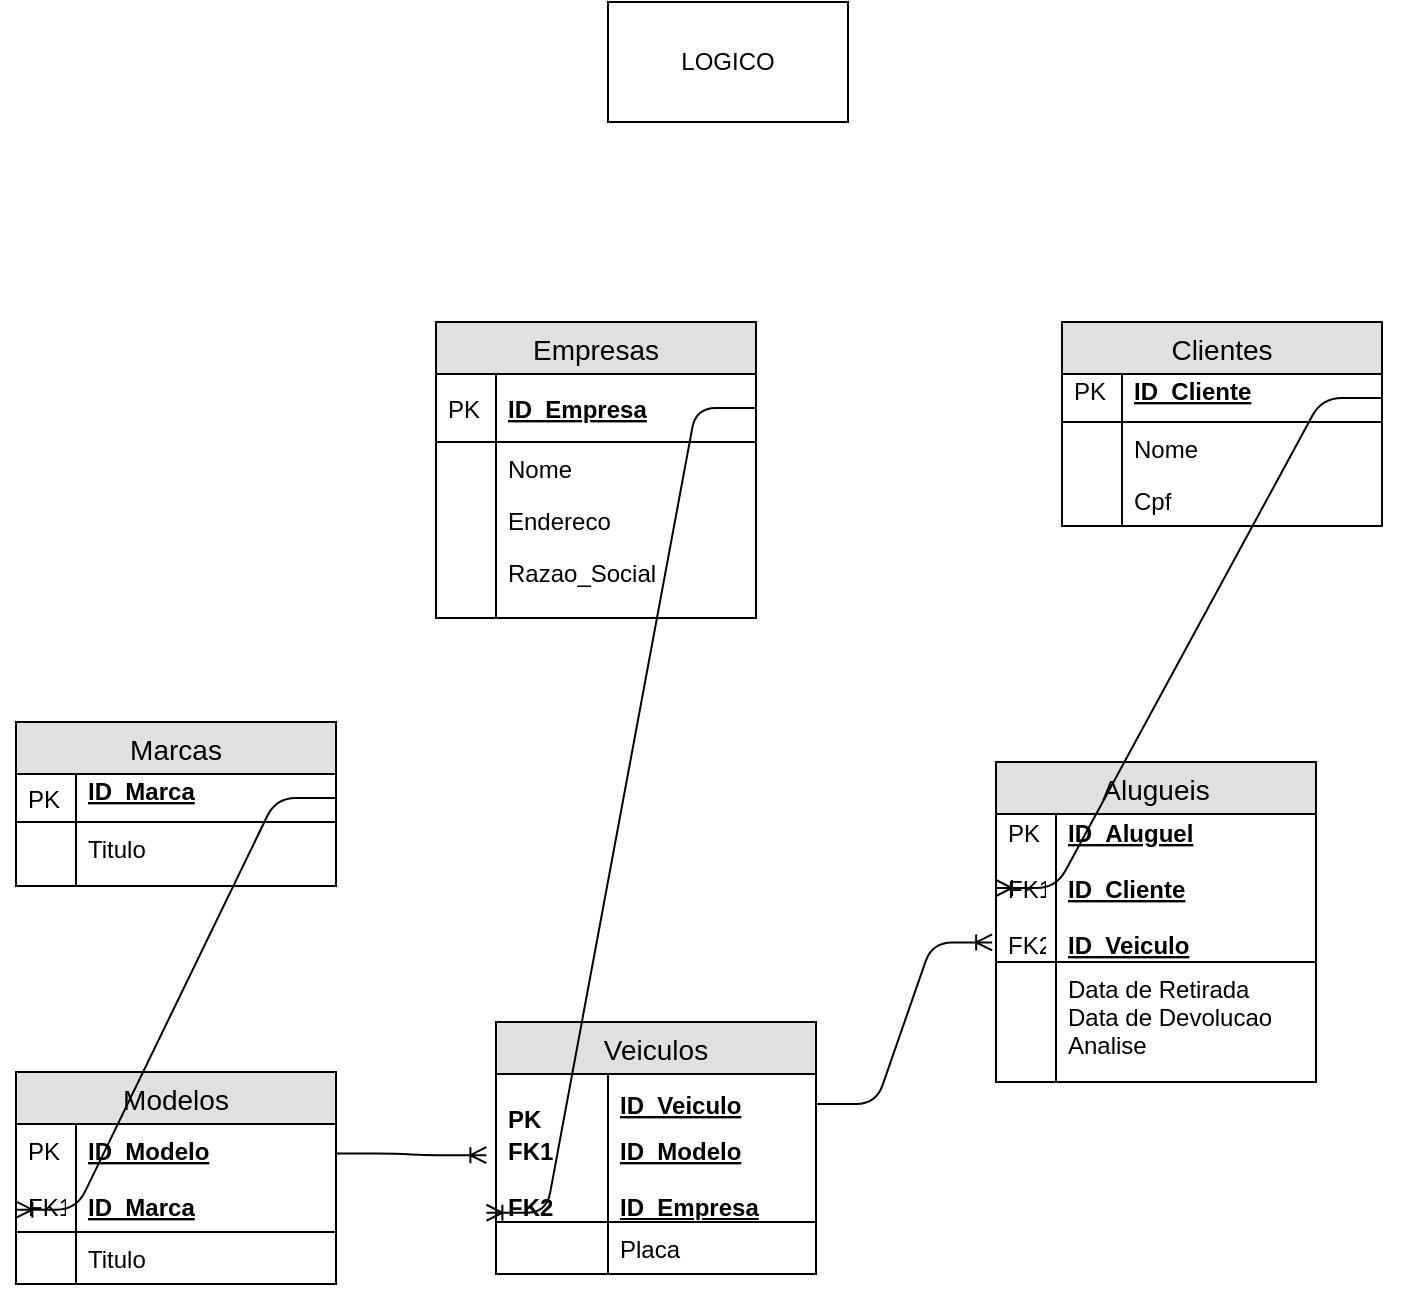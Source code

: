 <mxfile version="12.5.8" type="device"><diagram id="L_HvRyr4DDtqx0F4_CVl" name="Page-1"><mxGraphModel dx="1038" dy="548" grid="1" gridSize="10" guides="1" tooltips="1" connect="1" arrows="1" fold="1" page="1" pageScale="1" pageWidth="827" pageHeight="1169" math="0" shadow="0"><root><mxCell id="0"/><mxCell id="1" parent="0"/><mxCell id="-b01DjXcUjtWEbHGXnao-1" value="Empresas" style="swimlane;fontStyle=0;childLayout=stackLayout;horizontal=1;startSize=26;fillColor=#e0e0e0;horizontalStack=0;resizeParent=1;resizeParentMax=0;resizeLast=0;collapsible=1;marginBottom=0;swimlaneFillColor=#ffffff;align=center;fontSize=14;" parent="1" vertex="1"><mxGeometry x="267" y="200" width="160" height="148" as="geometry"/></mxCell><mxCell id="-b01DjXcUjtWEbHGXnao-2" value="ID_Empresa" style="shape=partialRectangle;top=0;left=0;right=0;bottom=1;align=left;verticalAlign=middle;fillColor=none;spacingLeft=34;spacingRight=4;overflow=hidden;rotatable=0;points=[[0,0.5],[1,0.5]];portConstraint=eastwest;dropTarget=0;fontStyle=5;fontSize=12;" parent="-b01DjXcUjtWEbHGXnao-1" vertex="1"><mxGeometry y="26" width="160" height="34" as="geometry"/></mxCell><mxCell id="-b01DjXcUjtWEbHGXnao-3" value="PK" style="shape=partialRectangle;top=0;left=0;bottom=0;fillColor=none;align=left;verticalAlign=middle;spacingLeft=4;spacingRight=4;overflow=hidden;rotatable=0;points=[];portConstraint=eastwest;part=1;fontSize=12;" parent="-b01DjXcUjtWEbHGXnao-2" vertex="1" connectable="0"><mxGeometry width="30" height="34" as="geometry"/></mxCell><mxCell id="-b01DjXcUjtWEbHGXnao-4" value="Nome" style="shape=partialRectangle;top=0;left=0;right=0;bottom=0;align=left;verticalAlign=top;fillColor=none;spacingLeft=34;spacingRight=4;overflow=hidden;rotatable=0;points=[[0,0.5],[1,0.5]];portConstraint=eastwest;dropTarget=0;fontSize=12;" parent="-b01DjXcUjtWEbHGXnao-1" vertex="1"><mxGeometry y="60" width="160" height="26" as="geometry"/></mxCell><mxCell id="-b01DjXcUjtWEbHGXnao-5" value="" style="shape=partialRectangle;top=0;left=0;bottom=0;fillColor=none;align=left;verticalAlign=top;spacingLeft=4;spacingRight=4;overflow=hidden;rotatable=0;points=[];portConstraint=eastwest;part=1;fontSize=12;" parent="-b01DjXcUjtWEbHGXnao-4" vertex="1" connectable="0"><mxGeometry width="30" height="26" as="geometry"/></mxCell><mxCell id="-b01DjXcUjtWEbHGXnao-6" value="Endereco" style="shape=partialRectangle;top=0;left=0;right=0;bottom=0;align=left;verticalAlign=top;fillColor=none;spacingLeft=34;spacingRight=4;overflow=hidden;rotatable=0;points=[[0,0.5],[1,0.5]];portConstraint=eastwest;dropTarget=0;fontSize=12;" parent="-b01DjXcUjtWEbHGXnao-1" vertex="1"><mxGeometry y="86" width="160" height="26" as="geometry"/></mxCell><mxCell id="-b01DjXcUjtWEbHGXnao-7" value="" style="shape=partialRectangle;top=0;left=0;bottom=0;fillColor=none;align=left;verticalAlign=top;spacingLeft=4;spacingRight=4;overflow=hidden;rotatable=0;points=[];portConstraint=eastwest;part=1;fontSize=12;" parent="-b01DjXcUjtWEbHGXnao-6" vertex="1" connectable="0"><mxGeometry width="30" height="26" as="geometry"/></mxCell><mxCell id="-b01DjXcUjtWEbHGXnao-8" value="Razao_Social" style="shape=partialRectangle;top=0;left=0;right=0;bottom=0;align=left;verticalAlign=top;fillColor=none;spacingLeft=34;spacingRight=4;overflow=hidden;rotatable=0;points=[[0,0.5],[1,0.5]];portConstraint=eastwest;dropTarget=0;fontSize=12;" parent="-b01DjXcUjtWEbHGXnao-1" vertex="1"><mxGeometry y="112" width="160" height="26" as="geometry"/></mxCell><mxCell id="-b01DjXcUjtWEbHGXnao-9" value="" style="shape=partialRectangle;top=0;left=0;bottom=0;fillColor=none;align=left;verticalAlign=top;spacingLeft=4;spacingRight=4;overflow=hidden;rotatable=0;points=[];portConstraint=eastwest;part=1;fontSize=12;" parent="-b01DjXcUjtWEbHGXnao-8" vertex="1" connectable="0"><mxGeometry width="30" height="26" as="geometry"/></mxCell><mxCell id="-b01DjXcUjtWEbHGXnao-10" value="" style="shape=partialRectangle;top=0;left=0;right=0;bottom=0;align=left;verticalAlign=top;fillColor=none;spacingLeft=34;spacingRight=4;overflow=hidden;rotatable=0;points=[[0,0.5],[1,0.5]];portConstraint=eastwest;dropTarget=0;fontSize=12;" parent="-b01DjXcUjtWEbHGXnao-1" vertex="1"><mxGeometry y="138" width="160" height="10" as="geometry"/></mxCell><mxCell id="-b01DjXcUjtWEbHGXnao-11" value="" style="shape=partialRectangle;top=0;left=0;bottom=0;fillColor=none;align=left;verticalAlign=top;spacingLeft=4;spacingRight=4;overflow=hidden;rotatable=0;points=[];portConstraint=eastwest;part=1;fontSize=12;" parent="-b01DjXcUjtWEbHGXnao-10" vertex="1" connectable="0"><mxGeometry width="30" height="10" as="geometry"/></mxCell><mxCell id="-b01DjXcUjtWEbHGXnao-23" value="Clientes" style="swimlane;fontStyle=0;childLayout=stackLayout;horizontal=1;startSize=26;fillColor=#e0e0e0;horizontalStack=0;resizeParent=1;resizeParentMax=0;resizeLast=0;collapsible=1;marginBottom=0;swimlaneFillColor=#ffffff;align=center;fontSize=14;" parent="1" vertex="1"><mxGeometry x="580" y="200" width="160" height="102" as="geometry"/></mxCell><mxCell id="-b01DjXcUjtWEbHGXnao-24" value="ID_Cliente&#10;&#10;ID_Aluguel" style="shape=partialRectangle;top=0;left=0;right=0;bottom=1;align=left;verticalAlign=middle;fillColor=none;spacingLeft=34;spacingRight=4;overflow=hidden;rotatable=0;points=[[0,0.5],[1,0.5]];portConstraint=eastwest;dropTarget=0;fontStyle=5;fontSize=12;" parent="-b01DjXcUjtWEbHGXnao-23" vertex="1"><mxGeometry y="26" width="160" height="24" as="geometry"/></mxCell><mxCell id="-b01DjXcUjtWEbHGXnao-25" value="PK&#10;&#10;FK1" style="shape=partialRectangle;top=0;left=0;bottom=0;fillColor=none;align=left;verticalAlign=middle;spacingLeft=4;spacingRight=4;overflow=hidden;rotatable=0;points=[];portConstraint=eastwest;part=1;fontSize=12;" parent="-b01DjXcUjtWEbHGXnao-24" vertex="1" connectable="0"><mxGeometry width="30" height="24" as="geometry"/></mxCell><mxCell id="-b01DjXcUjtWEbHGXnao-26" value="Nome" style="shape=partialRectangle;top=0;left=0;right=0;bottom=0;align=left;verticalAlign=top;fillColor=none;spacingLeft=34;spacingRight=4;overflow=hidden;rotatable=0;points=[[0,0.5],[1,0.5]];portConstraint=eastwest;dropTarget=0;fontSize=12;" parent="-b01DjXcUjtWEbHGXnao-23" vertex="1"><mxGeometry y="50" width="160" height="26" as="geometry"/></mxCell><mxCell id="-b01DjXcUjtWEbHGXnao-27" value="" style="shape=partialRectangle;top=0;left=0;bottom=0;fillColor=none;align=left;verticalAlign=top;spacingLeft=4;spacingRight=4;overflow=hidden;rotatable=0;points=[];portConstraint=eastwest;part=1;fontSize=12;" parent="-b01DjXcUjtWEbHGXnao-26" vertex="1" connectable="0"><mxGeometry width="30" height="26" as="geometry"/></mxCell><mxCell id="-b01DjXcUjtWEbHGXnao-28" value="Cpf" style="shape=partialRectangle;top=0;left=0;right=0;bottom=0;align=left;verticalAlign=top;fillColor=none;spacingLeft=34;spacingRight=4;overflow=hidden;rotatable=0;points=[[0,0.5],[1,0.5]];portConstraint=eastwest;dropTarget=0;fontSize=12;" parent="-b01DjXcUjtWEbHGXnao-23" vertex="1"><mxGeometry y="76" width="160" height="26" as="geometry"/></mxCell><mxCell id="-b01DjXcUjtWEbHGXnao-29" value="" style="shape=partialRectangle;top=0;left=0;bottom=0;fillColor=none;align=left;verticalAlign=top;spacingLeft=4;spacingRight=4;overflow=hidden;rotatable=0;points=[];portConstraint=eastwest;part=1;fontSize=12;" parent="-b01DjXcUjtWEbHGXnao-28" vertex="1" connectable="0"><mxGeometry width="30" height="26" as="geometry"/></mxCell><mxCell id="-b01DjXcUjtWEbHGXnao-34" value="Marcas" style="swimlane;fontStyle=0;childLayout=stackLayout;horizontal=1;startSize=26;fillColor=#e0e0e0;horizontalStack=0;resizeParent=1;resizeParentMax=0;resizeLast=0;collapsible=1;marginBottom=0;swimlaneFillColor=#ffffff;align=center;fontSize=14;" parent="1" vertex="1"><mxGeometry x="57" y="400" width="160" height="82" as="geometry"/></mxCell><mxCell id="-b01DjXcUjtWEbHGXnao-35" value="ID_Marca&#10;&#10;ID_Modelo" style="shape=partialRectangle;top=0;left=0;right=0;bottom=1;align=left;verticalAlign=middle;fillColor=none;spacingLeft=34;spacingRight=4;overflow=hidden;rotatable=0;points=[[0,0.5],[1,0.5]];portConstraint=eastwest;dropTarget=0;fontStyle=5;fontSize=12;" parent="-b01DjXcUjtWEbHGXnao-34" vertex="1"><mxGeometry y="26" width="160" height="24" as="geometry"/></mxCell><mxCell id="-b01DjXcUjtWEbHGXnao-36" value="PK" style="shape=partialRectangle;top=0;left=0;bottom=0;fillColor=none;align=left;verticalAlign=middle;spacingLeft=4;spacingRight=4;overflow=hidden;rotatable=0;points=[];portConstraint=eastwest;part=1;fontSize=12;" parent="-b01DjXcUjtWEbHGXnao-35" vertex="1" connectable="0"><mxGeometry width="30" height="24" as="geometry"/></mxCell><mxCell id="-b01DjXcUjtWEbHGXnao-37" value="Titulo" style="shape=partialRectangle;top=0;left=0;right=0;bottom=0;align=left;verticalAlign=top;fillColor=none;spacingLeft=34;spacingRight=4;overflow=hidden;rotatable=0;points=[[0,0.5],[1,0.5]];portConstraint=eastwest;dropTarget=0;fontSize=12;" parent="-b01DjXcUjtWEbHGXnao-34" vertex="1"><mxGeometry y="50" width="160" height="26" as="geometry"/></mxCell><mxCell id="-b01DjXcUjtWEbHGXnao-38" value="" style="shape=partialRectangle;top=0;left=0;bottom=0;fillColor=none;align=left;verticalAlign=top;spacingLeft=4;spacingRight=4;overflow=hidden;rotatable=0;points=[];portConstraint=eastwest;part=1;fontSize=12;" parent="-b01DjXcUjtWEbHGXnao-37" vertex="1" connectable="0"><mxGeometry width="30" height="26" as="geometry"/></mxCell><mxCell id="-b01DjXcUjtWEbHGXnao-43" value="" style="shape=partialRectangle;top=0;left=0;right=0;bottom=0;align=left;verticalAlign=top;fillColor=none;spacingLeft=34;spacingRight=4;overflow=hidden;rotatable=0;points=[[0,0.5],[1,0.5]];portConstraint=eastwest;dropTarget=0;fontSize=12;" parent="-b01DjXcUjtWEbHGXnao-34" vertex="1"><mxGeometry y="76" width="160" height="6" as="geometry"/></mxCell><mxCell id="-b01DjXcUjtWEbHGXnao-44" value="" style="shape=partialRectangle;top=0;left=0;bottom=0;fillColor=none;align=left;verticalAlign=top;spacingLeft=4;spacingRight=4;overflow=hidden;rotatable=0;points=[];portConstraint=eastwest;part=1;fontSize=12;" parent="-b01DjXcUjtWEbHGXnao-43" vertex="1" connectable="0"><mxGeometry width="30" height="6" as="geometry"/></mxCell><mxCell id="-b01DjXcUjtWEbHGXnao-45" value="Modelos" style="swimlane;fontStyle=0;childLayout=stackLayout;horizontal=1;startSize=26;fillColor=#e0e0e0;horizontalStack=0;resizeParent=1;resizeParentMax=0;resizeLast=0;collapsible=1;marginBottom=0;swimlaneFillColor=#ffffff;align=center;fontSize=14;" parent="1" vertex="1"><mxGeometry x="57" y="575" width="160" height="106" as="geometry"/></mxCell><mxCell id="-b01DjXcUjtWEbHGXnao-46" value="ID_Modelo&#10;&#10;ID_Marca" style="shape=partialRectangle;top=0;left=0;right=0;bottom=1;align=left;verticalAlign=middle;fillColor=none;spacingLeft=34;spacingRight=4;overflow=hidden;rotatable=0;points=[[0,0.5],[1,0.5]];portConstraint=eastwest;dropTarget=0;fontStyle=5;fontSize=12;" parent="-b01DjXcUjtWEbHGXnao-45" vertex="1"><mxGeometry y="26" width="160" height="54" as="geometry"/></mxCell><mxCell id="-b01DjXcUjtWEbHGXnao-47" value="PK&#10;&#10;FK1" style="shape=partialRectangle;top=0;left=0;bottom=0;fillColor=none;align=left;verticalAlign=middle;spacingLeft=4;spacingRight=4;overflow=hidden;rotatable=0;points=[];portConstraint=eastwest;part=1;fontSize=12;" parent="-b01DjXcUjtWEbHGXnao-46" vertex="1" connectable="0"><mxGeometry width="30" height="54" as="geometry"/></mxCell><mxCell id="-b01DjXcUjtWEbHGXnao-48" value="Titulo" style="shape=partialRectangle;top=0;left=0;right=0;bottom=0;align=left;verticalAlign=top;fillColor=none;spacingLeft=34;spacingRight=4;overflow=hidden;rotatable=0;points=[[0,0.5],[1,0.5]];portConstraint=eastwest;dropTarget=0;fontSize=12;" parent="-b01DjXcUjtWEbHGXnao-45" vertex="1"><mxGeometry y="80" width="160" height="26" as="geometry"/></mxCell><mxCell id="-b01DjXcUjtWEbHGXnao-49" value="" style="shape=partialRectangle;top=0;left=0;bottom=0;fillColor=none;align=left;verticalAlign=top;spacingLeft=4;spacingRight=4;overflow=hidden;rotatable=0;points=[];portConstraint=eastwest;part=1;fontSize=12;" parent="-b01DjXcUjtWEbHGXnao-48" vertex="1" connectable="0"><mxGeometry width="30" height="26" as="geometry"/></mxCell><mxCell id="QLSDHqehyqSob69UxVS--4" value="Alugueis" style="swimlane;fontStyle=0;childLayout=stackLayout;horizontal=1;startSize=26;fillColor=#e0e0e0;horizontalStack=0;resizeParent=1;resizeParentMax=0;resizeLast=0;collapsible=1;marginBottom=0;swimlaneFillColor=#ffffff;align=center;fontSize=14;" vertex="1" parent="1"><mxGeometry x="547" y="420" width="160" height="160" as="geometry"/></mxCell><mxCell id="QLSDHqehyqSob69UxVS--5" value="ID_Aluguel&#10;&#10;ID_Cliente&#10;&#10;ID_Veiculo" style="shape=partialRectangle;top=0;left=0;right=0;bottom=1;align=left;verticalAlign=middle;fillColor=none;spacingLeft=34;spacingRight=4;overflow=hidden;rotatable=0;points=[[0,0.5],[1,0.5]];portConstraint=eastwest;dropTarget=0;fontStyle=5;fontSize=12;" vertex="1" parent="QLSDHqehyqSob69UxVS--4"><mxGeometry y="26" width="160" height="74" as="geometry"/></mxCell><mxCell id="QLSDHqehyqSob69UxVS--6" value="PK&#10;&#10;FK1&#10;&#10;FK2" style="shape=partialRectangle;top=0;left=0;bottom=0;fillColor=none;align=left;verticalAlign=middle;spacingLeft=4;spacingRight=4;overflow=hidden;rotatable=0;points=[];portConstraint=eastwest;part=1;fontSize=12;" vertex="1" connectable="0" parent="QLSDHqehyqSob69UxVS--5"><mxGeometry width="30" height="74" as="geometry"/></mxCell><mxCell id="QLSDHqehyqSob69UxVS--7" value="Data de Retirada&#10;Data de Devolucao&#10;Analise&#10;&#10;" style="shape=partialRectangle;top=0;left=0;right=0;bottom=0;align=left;verticalAlign=top;fillColor=none;spacingLeft=34;spacingRight=4;overflow=hidden;rotatable=0;points=[[0,0.5],[1,0.5]];portConstraint=eastwest;dropTarget=0;fontSize=12;" vertex="1" parent="QLSDHqehyqSob69UxVS--4"><mxGeometry y="100" width="160" height="50" as="geometry"/></mxCell><mxCell id="QLSDHqehyqSob69UxVS--8" value="" style="shape=partialRectangle;top=0;left=0;bottom=0;fillColor=none;align=left;verticalAlign=top;spacingLeft=4;spacingRight=4;overflow=hidden;rotatable=0;points=[];portConstraint=eastwest;part=1;fontSize=12;" vertex="1" connectable="0" parent="QLSDHqehyqSob69UxVS--7"><mxGeometry width="30" height="50" as="geometry"/></mxCell><mxCell id="QLSDHqehyqSob69UxVS--13" value="" style="shape=partialRectangle;top=0;left=0;right=0;bottom=0;align=left;verticalAlign=top;fillColor=none;spacingLeft=34;spacingRight=4;overflow=hidden;rotatable=0;points=[[0,0.5],[1,0.5]];portConstraint=eastwest;dropTarget=0;fontSize=12;" vertex="1" parent="QLSDHqehyqSob69UxVS--4"><mxGeometry y="150" width="160" height="10" as="geometry"/></mxCell><mxCell id="QLSDHqehyqSob69UxVS--14" value="" style="shape=partialRectangle;top=0;left=0;bottom=0;fillColor=none;align=left;verticalAlign=top;spacingLeft=4;spacingRight=4;overflow=hidden;rotatable=0;points=[];portConstraint=eastwest;part=1;fontSize=12;" vertex="1" connectable="0" parent="QLSDHqehyqSob69UxVS--13"><mxGeometry width="30" height="10" as="geometry"/></mxCell><mxCell id="QLSDHqehyqSob69UxVS--20" value="Veiculos" style="swimlane;fontStyle=0;childLayout=stackLayout;horizontal=1;startSize=26;fillColor=#e0e0e0;horizontalStack=0;resizeParent=1;resizeParentMax=0;resizeLast=0;collapsible=1;marginBottom=0;swimlaneFillColor=#ffffff;align=center;fontSize=14;" vertex="1" parent="1"><mxGeometry x="297" y="550" width="160" height="126" as="geometry"/></mxCell><mxCell id="QLSDHqehyqSob69UxVS--21" value="ID_Veiculo" style="shape=partialRectangle;top=0;left=0;right=0;bottom=0;align=left;verticalAlign=middle;fillColor=none;spacingLeft=60;spacingRight=4;overflow=hidden;rotatable=0;points=[[0,0.5],[1,0.5]];portConstraint=eastwest;dropTarget=0;fontStyle=5;fontSize=12;" vertex="1" parent="QLSDHqehyqSob69UxVS--20"><mxGeometry y="26" width="160" height="30" as="geometry"/></mxCell><mxCell id="QLSDHqehyqSob69UxVS--22" value="&#10;PK" style="shape=partialRectangle;fontStyle=1;top=0;left=0;bottom=0;fillColor=none;align=left;verticalAlign=middle;spacingLeft=4;spacingRight=4;overflow=hidden;rotatable=0;points=[];portConstraint=eastwest;part=1;fontSize=12;" vertex="1" connectable="0" parent="QLSDHqehyqSob69UxVS--21"><mxGeometry width="56" height="30" as="geometry"/></mxCell><mxCell id="QLSDHqehyqSob69UxVS--23" value="ID_Modelo&#10;&#10;ID_Empresa" style="shape=partialRectangle;top=0;left=0;right=0;bottom=1;align=left;verticalAlign=middle;fillColor=none;spacingLeft=60;spacingRight=4;overflow=hidden;rotatable=0;points=[[0,0.5],[1,0.5]];portConstraint=eastwest;dropTarget=0;fontStyle=5;fontSize=12;" vertex="1" parent="QLSDHqehyqSob69UxVS--20"><mxGeometry y="56" width="160" height="44" as="geometry"/></mxCell><mxCell id="QLSDHqehyqSob69UxVS--24" value="FK1&#10;&#10;FK2" style="shape=partialRectangle;fontStyle=1;top=0;left=0;bottom=0;fillColor=none;align=left;verticalAlign=middle;spacingLeft=4;spacingRight=4;overflow=hidden;rotatable=0;points=[];portConstraint=eastwest;part=1;fontSize=12;" vertex="1" connectable="0" parent="QLSDHqehyqSob69UxVS--23"><mxGeometry width="56" height="44" as="geometry"/></mxCell><mxCell id="QLSDHqehyqSob69UxVS--25" value="Placa" style="shape=partialRectangle;top=0;left=0;right=0;bottom=0;align=left;verticalAlign=top;fillColor=none;spacingLeft=60;spacingRight=4;overflow=hidden;rotatable=0;points=[[0,0.5],[1,0.5]];portConstraint=eastwest;dropTarget=0;fontSize=12;" vertex="1" parent="QLSDHqehyqSob69UxVS--20"><mxGeometry y="100" width="160" height="26" as="geometry"/></mxCell><mxCell id="QLSDHqehyqSob69UxVS--26" value="" style="shape=partialRectangle;top=0;left=0;bottom=0;fillColor=none;align=left;verticalAlign=top;spacingLeft=4;spacingRight=4;overflow=hidden;rotatable=0;points=[];portConstraint=eastwest;part=1;fontSize=12;" vertex="1" connectable="0" parent="QLSDHqehyqSob69UxVS--25"><mxGeometry width="56" height="26" as="geometry"/></mxCell><mxCell id="QLSDHqehyqSob69UxVS--27" value="" style="edgeStyle=entityRelationEdgeStyle;fontSize=12;html=1;endArrow=ERoneToMany;exitX=1;exitY=0.5;exitDx=0;exitDy=0;entryX=-0.03;entryY=0.895;entryDx=0;entryDy=0;entryPerimeter=0;" edge="1" parent="1" source="-b01DjXcUjtWEbHGXnao-2" target="QLSDHqehyqSob69UxVS--23"><mxGeometry width="100" height="100" relative="1" as="geometry"><mxPoint x="397" y="480" as="sourcePoint"/><mxPoint x="497" y="380" as="targetPoint"/></mxGeometry></mxCell><mxCell id="QLSDHqehyqSob69UxVS--28" value="" style="edgeStyle=entityRelationEdgeStyle;fontSize=12;html=1;endArrow=ERoneToMany;entryX=-0.03;entryY=0.241;entryDx=0;entryDy=0;exitX=1;exitY=0.274;exitDx=0;exitDy=0;exitPerimeter=0;entryPerimeter=0;" edge="1" parent="1" source="-b01DjXcUjtWEbHGXnao-46" target="QLSDHqehyqSob69UxVS--23"><mxGeometry width="100" height="100" relative="1" as="geometry"><mxPoint x="677" y="740" as="sourcePoint"/><mxPoint x="457" y="750" as="targetPoint"/></mxGeometry></mxCell><mxCell id="QLSDHqehyqSob69UxVS--29" value="" style="edgeStyle=entityRelationEdgeStyle;fontSize=12;html=1;endArrow=ERoneToMany;entryX=-0.012;entryY=0.868;entryDx=0;entryDy=0;entryPerimeter=0;exitX=1;exitY=0.5;exitDx=0;exitDy=0;" edge="1" parent="1" source="QLSDHqehyqSob69UxVS--21" target="QLSDHqehyqSob69UxVS--5"><mxGeometry width="100" height="100" relative="1" as="geometry"><mxPoint x="580" y="780" as="sourcePoint"/><mxPoint x="580" y="630" as="targetPoint"/></mxGeometry></mxCell><mxCell id="QLSDHqehyqSob69UxVS--30" value="" style="edgeStyle=entityRelationEdgeStyle;fontSize=12;html=1;endArrow=ERoneToMany;exitX=1;exitY=0.5;exitDx=0;exitDy=0;entryX=0;entryY=0.5;entryDx=0;entryDy=0;" edge="1" parent="1" source="-b01DjXcUjtWEbHGXnao-24" target="QLSDHqehyqSob69UxVS--5"><mxGeometry width="100" height="100" relative="1" as="geometry"><mxPoint x="437" y="530" as="sourcePoint"/><mxPoint x="537" y="430" as="targetPoint"/></mxGeometry></mxCell><mxCell id="QLSDHqehyqSob69UxVS--31" value="" style="edgeStyle=entityRelationEdgeStyle;fontSize=12;html=1;endArrow=ERoneToMany;entryX=0.001;entryY=0.793;entryDx=0;entryDy=0;entryPerimeter=0;exitX=1;exitY=0.5;exitDx=0;exitDy=0;" edge="1" parent="1" source="-b01DjXcUjtWEbHGXnao-35" target="-b01DjXcUjtWEbHGXnao-46"><mxGeometry width="100" height="100" relative="1" as="geometry"><mxPoint x="60" y="800" as="sourcePoint"/><mxPoint x="160" y="700" as="targetPoint"/></mxGeometry></mxCell><mxCell id="QLSDHqehyqSob69UxVS--32" value="LOGICO" style="rounded=0;whiteSpace=wrap;html=1;" vertex="1" parent="1"><mxGeometry x="353" y="40" width="120" height="60" as="geometry"/></mxCell></root></mxGraphModel></diagram></mxfile>